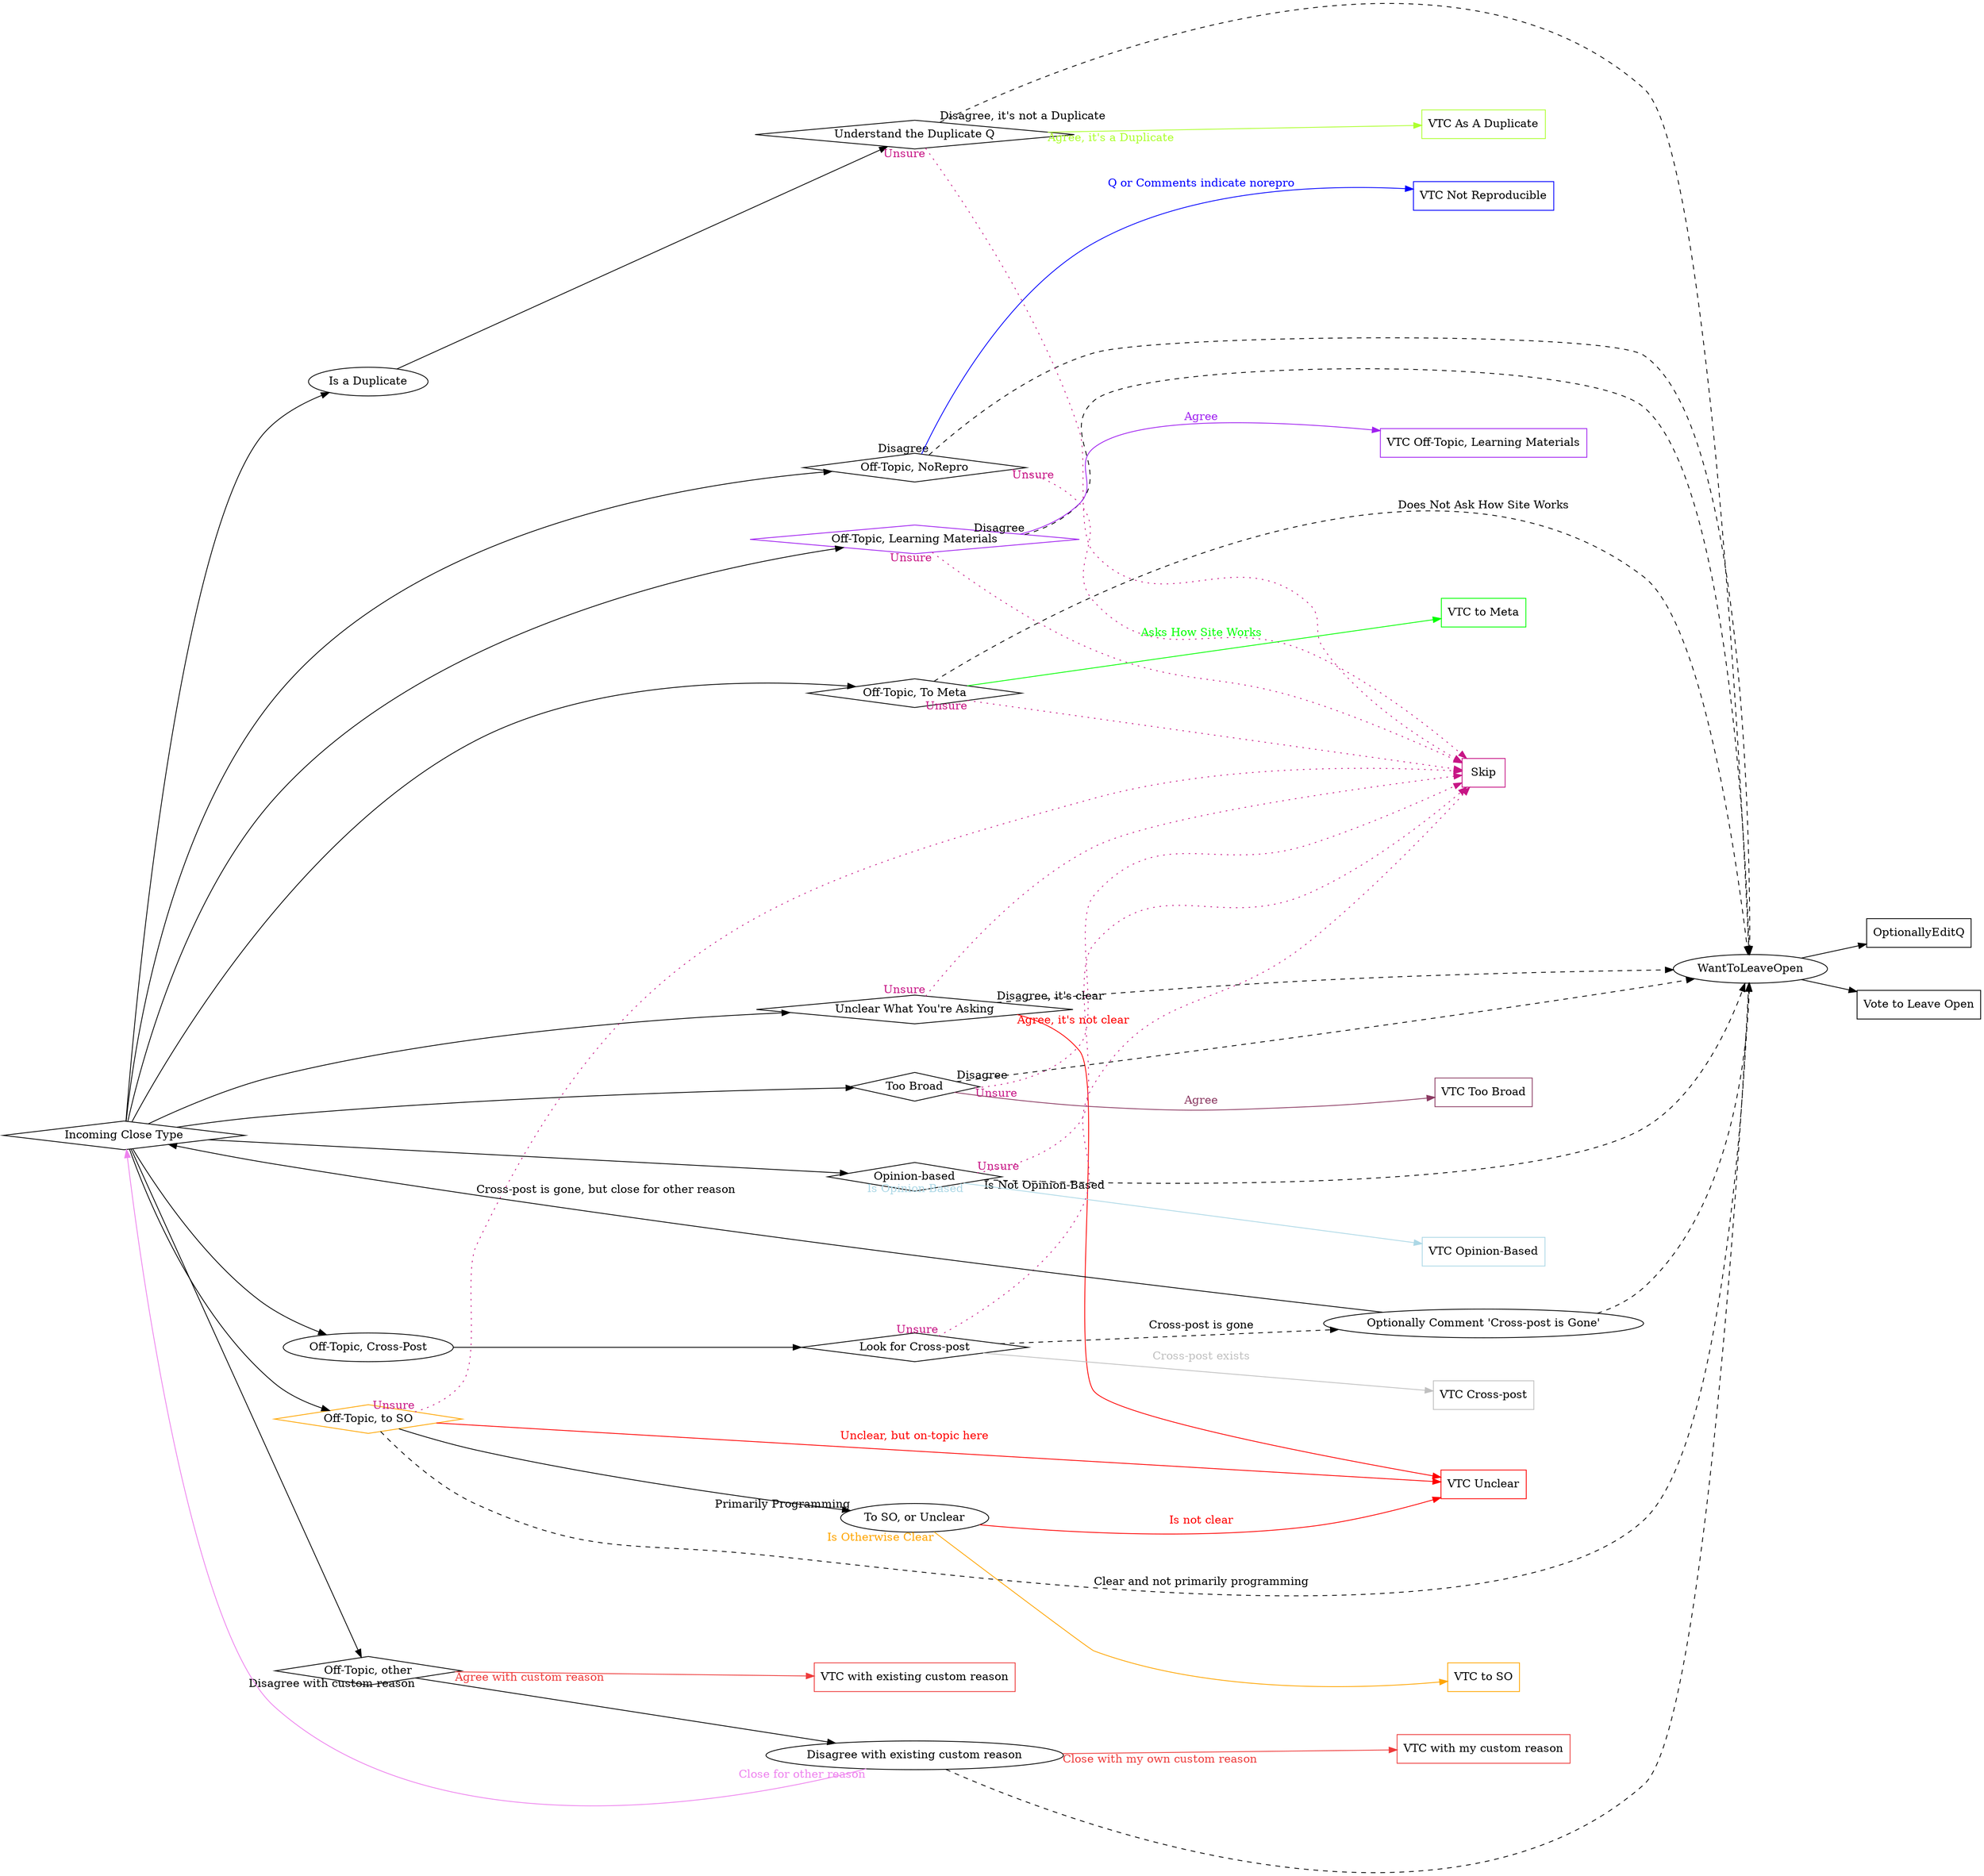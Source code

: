 # TODO
# - once nodes are settled, use headlabel/taillabel/label to put labels in best places
# see also: labeldistance

# DONE
# - color the close-type lines & boxes
# 	available colors: http://www.graphviz.org/doc/info/colors.html
# - change all nodes to be "quoted more readable"
# - make sure there are no more intermediate decision nodes
# - yellow is too hard to read
# - bisque is too hard to read
# - use dotted & dashed lines -- maybe for Skip & Leave Open?
# -- dotted for Skip
# -- dashed for Want to Leave Open
# make every node have spaces "in it like this"
# credit to https://stackoverflow.com/q/2649781/4957508 for using nodesep to
#   space the chart out vertically a bit
 
#
# close types:
#* (1) duplicate
#* (7) off-topic: norepro, xpost, learning, other-meta, other-SO, other-their-custom, other-my-custom
#* (1) unclear
#* (1) broad
#* (1) opinion-based
####
#* (1) skip
#* (2) edit, leave open
#
# similar colors:
# - edit,leaveopen
# - other-meta, other-SO

# maximally contrasting colors, from:
# https://graphicdesign.stackexchange.com/questions/3682/where-can-i-find-a-large-palette-set-of-contrasting-colors-for-coloring-many-d
# to:
# http://www.iscc.org/pdf/PC54_1724_001.pdf
# white		-skip
# black		- black		-> use for 'leave open'
# yellow	- yellow 	-> Unsure
# purple	- purple	-> LearningMat
# orange	- orange	-> to SO
# light blue	- lightblue	-> OpinionBased
# red		- red		-> Unclear
# buff ?	- bisque	-> Duplicate --> greenyellow
# gray		- gray		-> XPost
# green		- green		-> to Meta
# purplish pink	- hotpink4	-> too broad
# blue		- blue		-> no repro
# yellowish pink	- lightpink	 -> custom reason -> no - brown2
# violet	- violet	-> close for other reason
# orange yellow	- yellow3?
# purplish red	- mediumvioletred	-> unsure/skip, isntead of yellow
# greenish yellow	- yellow3
# reddish brown	- brown2	-> custom reason
# yellow green	- greenyellow
# yellowish brown	- sandybrown
# reddish orange	- orangered
# olive green	- olivedrab


# dot -T png < close-q.dot > ~/public_html/close-q.png

digraph closeQ {
	overlap=scalexy;
	rankdir="LR";
	node [shape=oval];
	nodesep=0.75;
	#edge [weight=0.5];
	labelfloat=false;

	#"Read Q and Comments" -> "Understand the Question";
	#"Understand the Question" -> "See Score and Author/Rep" [headlabel="I understand it"];
	#"See Score and Author/Rep" -> "Optionally Up- or Down-vote";
	#"Optionally Up- or Down-vote" -> "Optionally Leave a Comment";
	#"Optionally Leave a Comment" -> "Incoming Close Type";

	#"Understand the Question" -> Skip [style=dotted,color=mediumvioletred,taillabel="Unsure",fontcolor=mediumvioletred];

	"Incoming Close Type" [shape=diamond];
	"Incoming Close Type" -> "Is a Duplicate";
	"Incoming Close Type" -> "Off-Topic, NoRepro";
	"Incoming Close Type" -> "Off-Topic, Cross-Post";
	"Incoming Close Type" -> "Off-Topic, Learning Materials";
	"Incoming Close Type" -> "Off-Topic, To Meta";
	"Incoming Close Type" -> "Off-Topic, to SO";
	"Incoming Close Type" -> "Off-Topic, other";
	"Incoming Close Type" -> "Unclear What You're Asking";
	"Incoming Close Type" -> "Too Broad";
	"Incoming Close Type" -> "Opinion-based";

	"Is a Duplicate" -> "Understand the Duplicate Q";
	"Understand the Duplicate Q" [shape=diamond];
	"Understand the Duplicate Q" -> "VTC As A Duplicate" [color=greenyellow,taillabel="Agree, it's a Duplicate",fontcolor=greenyellow];
	"VTC As A Duplicate" [shape=box,color=greenyellow];
	"Understand the Duplicate Q" -> WantToLeaveOpen [style=dashed,taillabel="Disagree, it's not a Duplicate"];
	"Understand the Duplicate Q" -> Skip [style=dotted,taillabel="Unsure",color=mediumvioletred,fontcolor=mediumvioletred];

	"Off-Topic, NoRepro" -> "VTC Not Reproducible" [label="Q or Comments indicate norepro",color=blue,fontcolor=blue];
	"Off-Topic, NoRepro" -> Skip [style=dotted,taillabel="Unsure",color=mediumvioletred,fontcolor=mediumvioletred];
	"VTC Not Reproducible" [shape=box,color=blue];
	"Off-Topic, NoRepro" -> WantToLeaveOpen [style=dashed,taillabel="Disagree"];
	"Off-Topic, NoRepro" [shape=diamond];

	"Off-Topic, Cross-Post" -> "Look for Cross-post";
	"Look for Cross-post" [shape=diamond];
	"Look for Cross-post" -> "Optionally Comment 'Cross-post is Gone'" [style=dashed,label="Cross-post is gone"];
	"Optionally Comment 'Cross-post is Gone'" -> WantToLeaveOpen [style=dashed];
	"Optionally Comment 'Cross-post is Gone'" -> "Incoming Close Type" [label="Cross-post is gone, but close for other reason"];
	"Look for Cross-post" -> "VTC Cross-post" [color=gray,label="Cross-post exists",fontcolor=gray];
	"VTC Cross-post" [shape=box,color=gray];
	"Look for Cross-post" -> Skip [style=dotted,taillabel="Unsure",color=mediumvioletred,fontcolor=mediumvioletred];

	"Off-Topic, Learning Materials" [shape=diamond, color=purple];
	"Off-Topic, Learning Materials" -> "VTC Off-Topic, Learning Materials" [label="Agree",color=purple,fontcolor=purple];
	"VTC Off-Topic, Learning Materials" [shape=box,color=purple];
	"Off-Topic, Learning Materials" -> WantToLeaveOpen [style=dashed,taillabel="Disagree"];
	"Off-Topic, Learning Materials" -> Skip [style=dotted,taillabel="Unsure",color=mediumvioletred,fontcolor=mediumvioletred];

	"Off-Topic, To Meta" [shape=diamond];
	"Off-Topic, To Meta" -> "VTC to Meta" [color=green,label="Asks How Site Works",fontcolor=green];
	"VTC to Meta" [shape=box,color=green];
	"Off-Topic, To Meta" -> WantToLeaveOpen [style=dashed,label="Does Not Ask How Site Works"];
	"Off-Topic, To Meta" -> Skip [style=dotted,taillabel="Unsure",color=mediumvioletred,fontcolor=mediumvioletred];

	"Off-Topic, to SO" [shape=diamond,color=orange];
	"Off-Topic, to SO" -> "To SO, or Unclear" [headlabel="Primarily Programming"];
	"To SO, or Unclear" -> "VTC to SO" [taillabel="Is Otherwise Clear",color=orange,fontcolor=orange];
	"To SO, or Unclear" -> "VTC Unclear" [color=red,label="Is not clear",fontcolor=red];

	"Off-Topic, to SO" -> WantToLeaveOpen [style=dashed,label="Clear and not primarily programming"];
	"Off-Topic, to SO" -> "VTC Unclear" [label="Unclear, but on-topic here",fontcolor=red,color=red];
	"VTC to SO" [shape=box,color=orange];
	"Off-Topic, to SO" -> Skip [style=dotted,taillabel="Unsure",color=mediumvioletred,fontcolor=mediumvioletred];

	"Off-Topic, other" [shape=diamond];
	"Off-Topic, other" -> "VTC with existing custom reason" [taillabel="Agree with custom reason",color=brown2,fontcolor=brown2];
	"VTC with existing custom reason" [shape=box,color=brown2];
	"Off-Topic, other" -> "Disagree with existing custom reason" [taillabel="Disagree with custom reason"];
	"Disagree with existing custom reason" -> "VTC with my custom reason" [color=brown2,taillabel="Close with my own custom reason",fontcolor=brown2];
	"Disagree with existing custom reason" -> WantToLeaveOpen [style=dashed];
	"Disagree with existing custom reason" -> "Incoming Close Type" [taillabel="Close for other reason",color=violet,fontcolor=violet];
	"VTC with my custom reason" [shape=box,color=brown2];

	"Unclear What You're Asking" [shape=diamond];
	"Unclear What You're Asking" -> "VTC Unclear" [color=red,taillabel="Agree, it's not clear",fontcolor=red];
	"VTC Unclear" [shape=box,color=red];
	"Unclear What You're Asking" -> WantToLeaveOpen [style=dashed,taillabel="Disagree, it's clear"];
	"Unclear What You're Asking" -> Skip [style=dotted,taillabel="Unsure",color=mediumvioletred,fontcolor=mediumvioletred];

	"Too Broad" [shape=diamond];
	"Too Broad" -> "VTC Too Broad" [label="Agree",color=hotpink4,fontcolor=hotpink4];
	"VTC Too Broad" [shape=box,color=hotpink4];
	"Too Broad" -> WantToLeaveOpen [style=dashed,taillabel="Disagree"];
	"Too Broad" -> Skip [style=dotted,taillabel="Unsure",color=mediumvioletred,fontcolor=mediumvioletred];

	"Opinion-based" [shape=diamond];
	"Opinion-based" -> "VTC Opinion-Based" [color=lightblue,fontcolor=lightblue,taillabel="Is Opinion-Based"];
	"VTC Opinion-Based" [shape=box,color=lightblue];
	"Opinion-based" -> WantToLeaveOpen [style=dashed,taillabel="Is Not Opinion-Based"];
	"Opinion-based" -> Skip [style=dotted,taillabel="Unsure",color=mediumvioletred,fontcolor=mediumvioletred];

	WantToLeaveOpen;
	WantToLeaveOpen -> OptionallyEditQ;
	OptionallyEditQ [shape=box];
	WantToLeaveOpen -> "Vote to Leave Open";
	"Vote to Leave Open" [shape=box];

	# can you up/down-vote in the close-queu? No -- open in new tab to do so

	Skip [color=mediumvioletred,shape=box];
}
